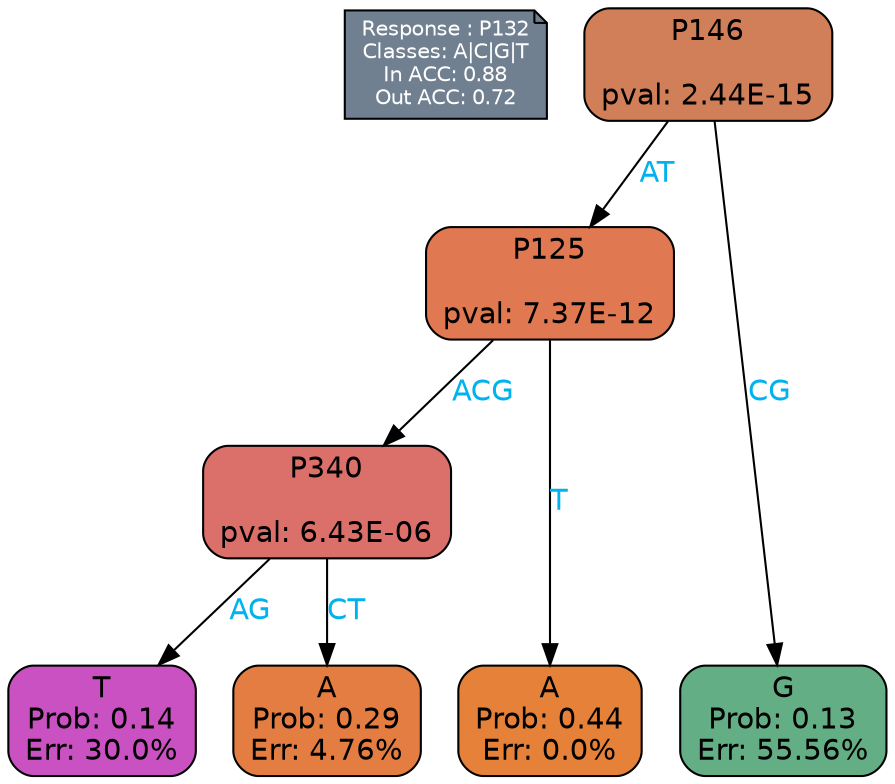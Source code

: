 digraph Tree {
node [shape=box, style="filled, rounded", color="black", fontname=helvetica] ;
graph [ranksep=equally, splines=polylines, bgcolor=transparent, dpi=600] ;
edge [fontname=helvetica] ;
LEGEND [label="Response : P132
Classes: A|C|G|T
In ACC: 0.88
Out ACC: 0.72
",shape=note,align=left,style=filled,fillcolor="slategray",fontcolor="white",fontsize=10];1 [label="P146

pval: 2.44E-15", fillcolor="#d07f58"] ;
2 [label="P125

pval: 7.37E-12", fillcolor="#e07851"] ;
3 [label="P340

pval: 6.43E-06", fillcolor="#db6f6a"] ;
4 [label="T
Prob: 0.14
Err: 30.0%", fillcolor="#ca51c2"] ;
5 [label="A
Prob: 0.29
Err: 4.76%", fillcolor="#e47d41"] ;
6 [label="A
Prob: 0.44
Err: 0.0%", fillcolor="#e58139"] ;
7 [label="G
Prob: 0.13
Err: 55.56%", fillcolor="#63ae85"] ;
1 -> 2 [label="AT",fontcolor=deepskyblue2] ;
1 -> 7 [label="CG",fontcolor=deepskyblue2] ;
2 -> 3 [label="ACG",fontcolor=deepskyblue2] ;
2 -> 6 [label="T",fontcolor=deepskyblue2] ;
3 -> 4 [label="AG",fontcolor=deepskyblue2] ;
3 -> 5 [label="CT",fontcolor=deepskyblue2] ;
{rank = same; 4;5;6;7;}{rank = same; LEGEND;1;}}